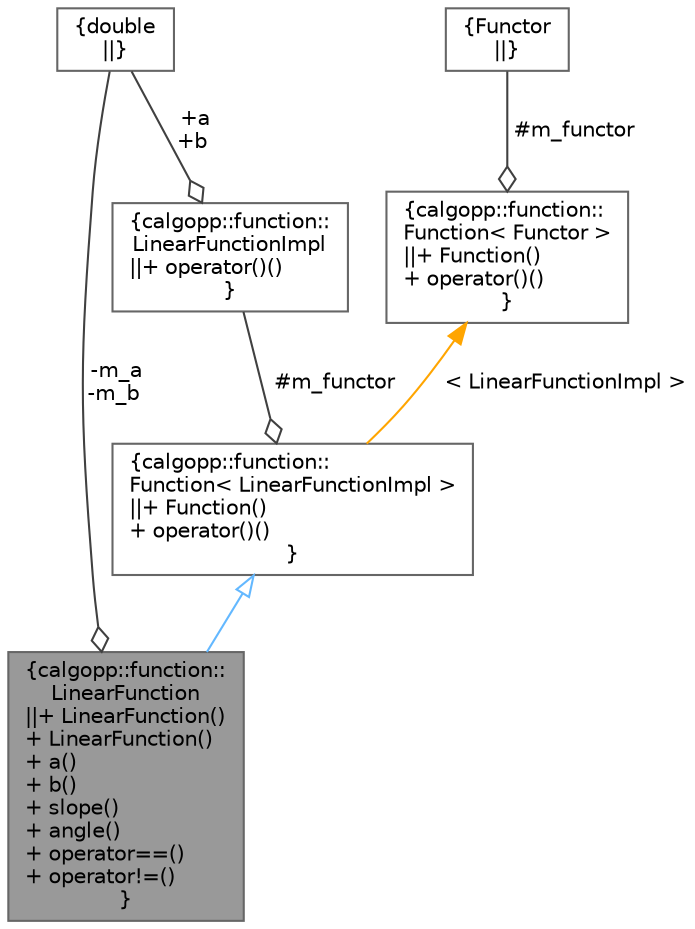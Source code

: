 digraph "calgopp::function::LinearFunction"
{
 // LATEX_PDF_SIZE
  bgcolor="transparent";
  edge [fontname=Helvetica,fontsize=10,labelfontname=Helvetica,labelfontsize=10];
  node [fontname=Helvetica,fontsize=10,shape=box,height=0.2,width=0.4];
  Node1 [label="{calgopp::function::\lLinearFunction\n||+ LinearFunction()\l+ LinearFunction()\l+ a()\l+ b()\l+ slope()\l+ angle()\l+ operator==()\l+ operator!=()\l}",height=0.2,width=0.4,color="gray40", fillcolor="grey60", style="filled", fontcolor="black",tooltip=" "];
  Node2 -> Node1 [dir="back",color="steelblue1",style="solid",arrowtail="onormal"];
  Node2 [label="{calgopp::function::\lFunction\< LinearFunctionImpl \>\n||+ Function()\l+ operator()()\l}",height=0.2,width=0.4,color="gray40", fillcolor="white", style="filled",URL="$classcalgopp_1_1function_1_1Function.html",tooltip=" "];
  Node3 -> Node2 [color="grey25",style="solid",label=" #m_functor" ,arrowhead="odiamond"];
  Node3 [label="{calgopp::function::\lLinearFunctionImpl\n||+ operator()()\l}",height=0.2,width=0.4,color="gray40", fillcolor="white", style="filled",URL="$structcalgopp_1_1function_1_1LinearFunctionImpl.html",tooltip=" "];
  Node4 -> Node3 [color="grey25",style="solid",label=" +a\n+b" ,arrowhead="odiamond"];
  Node4 [label="{double\n||}",height=0.2,width=0.4,color="gray40", fillcolor="white", style="filled",tooltip=" "];
  Node5 -> Node2 [dir="back",color="orange",style="solid",label=" \< LinearFunctionImpl \>" ];
  Node5 [label="{calgopp::function::\lFunction\< Functor \>\n||+ Function()\l+ operator()()\l}",height=0.2,width=0.4,color="gray40", fillcolor="white", style="filled",URL="$classcalgopp_1_1function_1_1Function.html",tooltip=" "];
  Node6 -> Node5 [color="grey25",style="solid",label=" #m_functor" ,arrowhead="odiamond"];
  Node6 [label="{Functor\n||}",height=0.2,width=0.4,color="gray40", fillcolor="white", style="filled",tooltip=" "];
  Node4 -> Node1 [color="grey25",style="solid",label=" -m_a\n-m_b" ,arrowhead="odiamond"];
}
